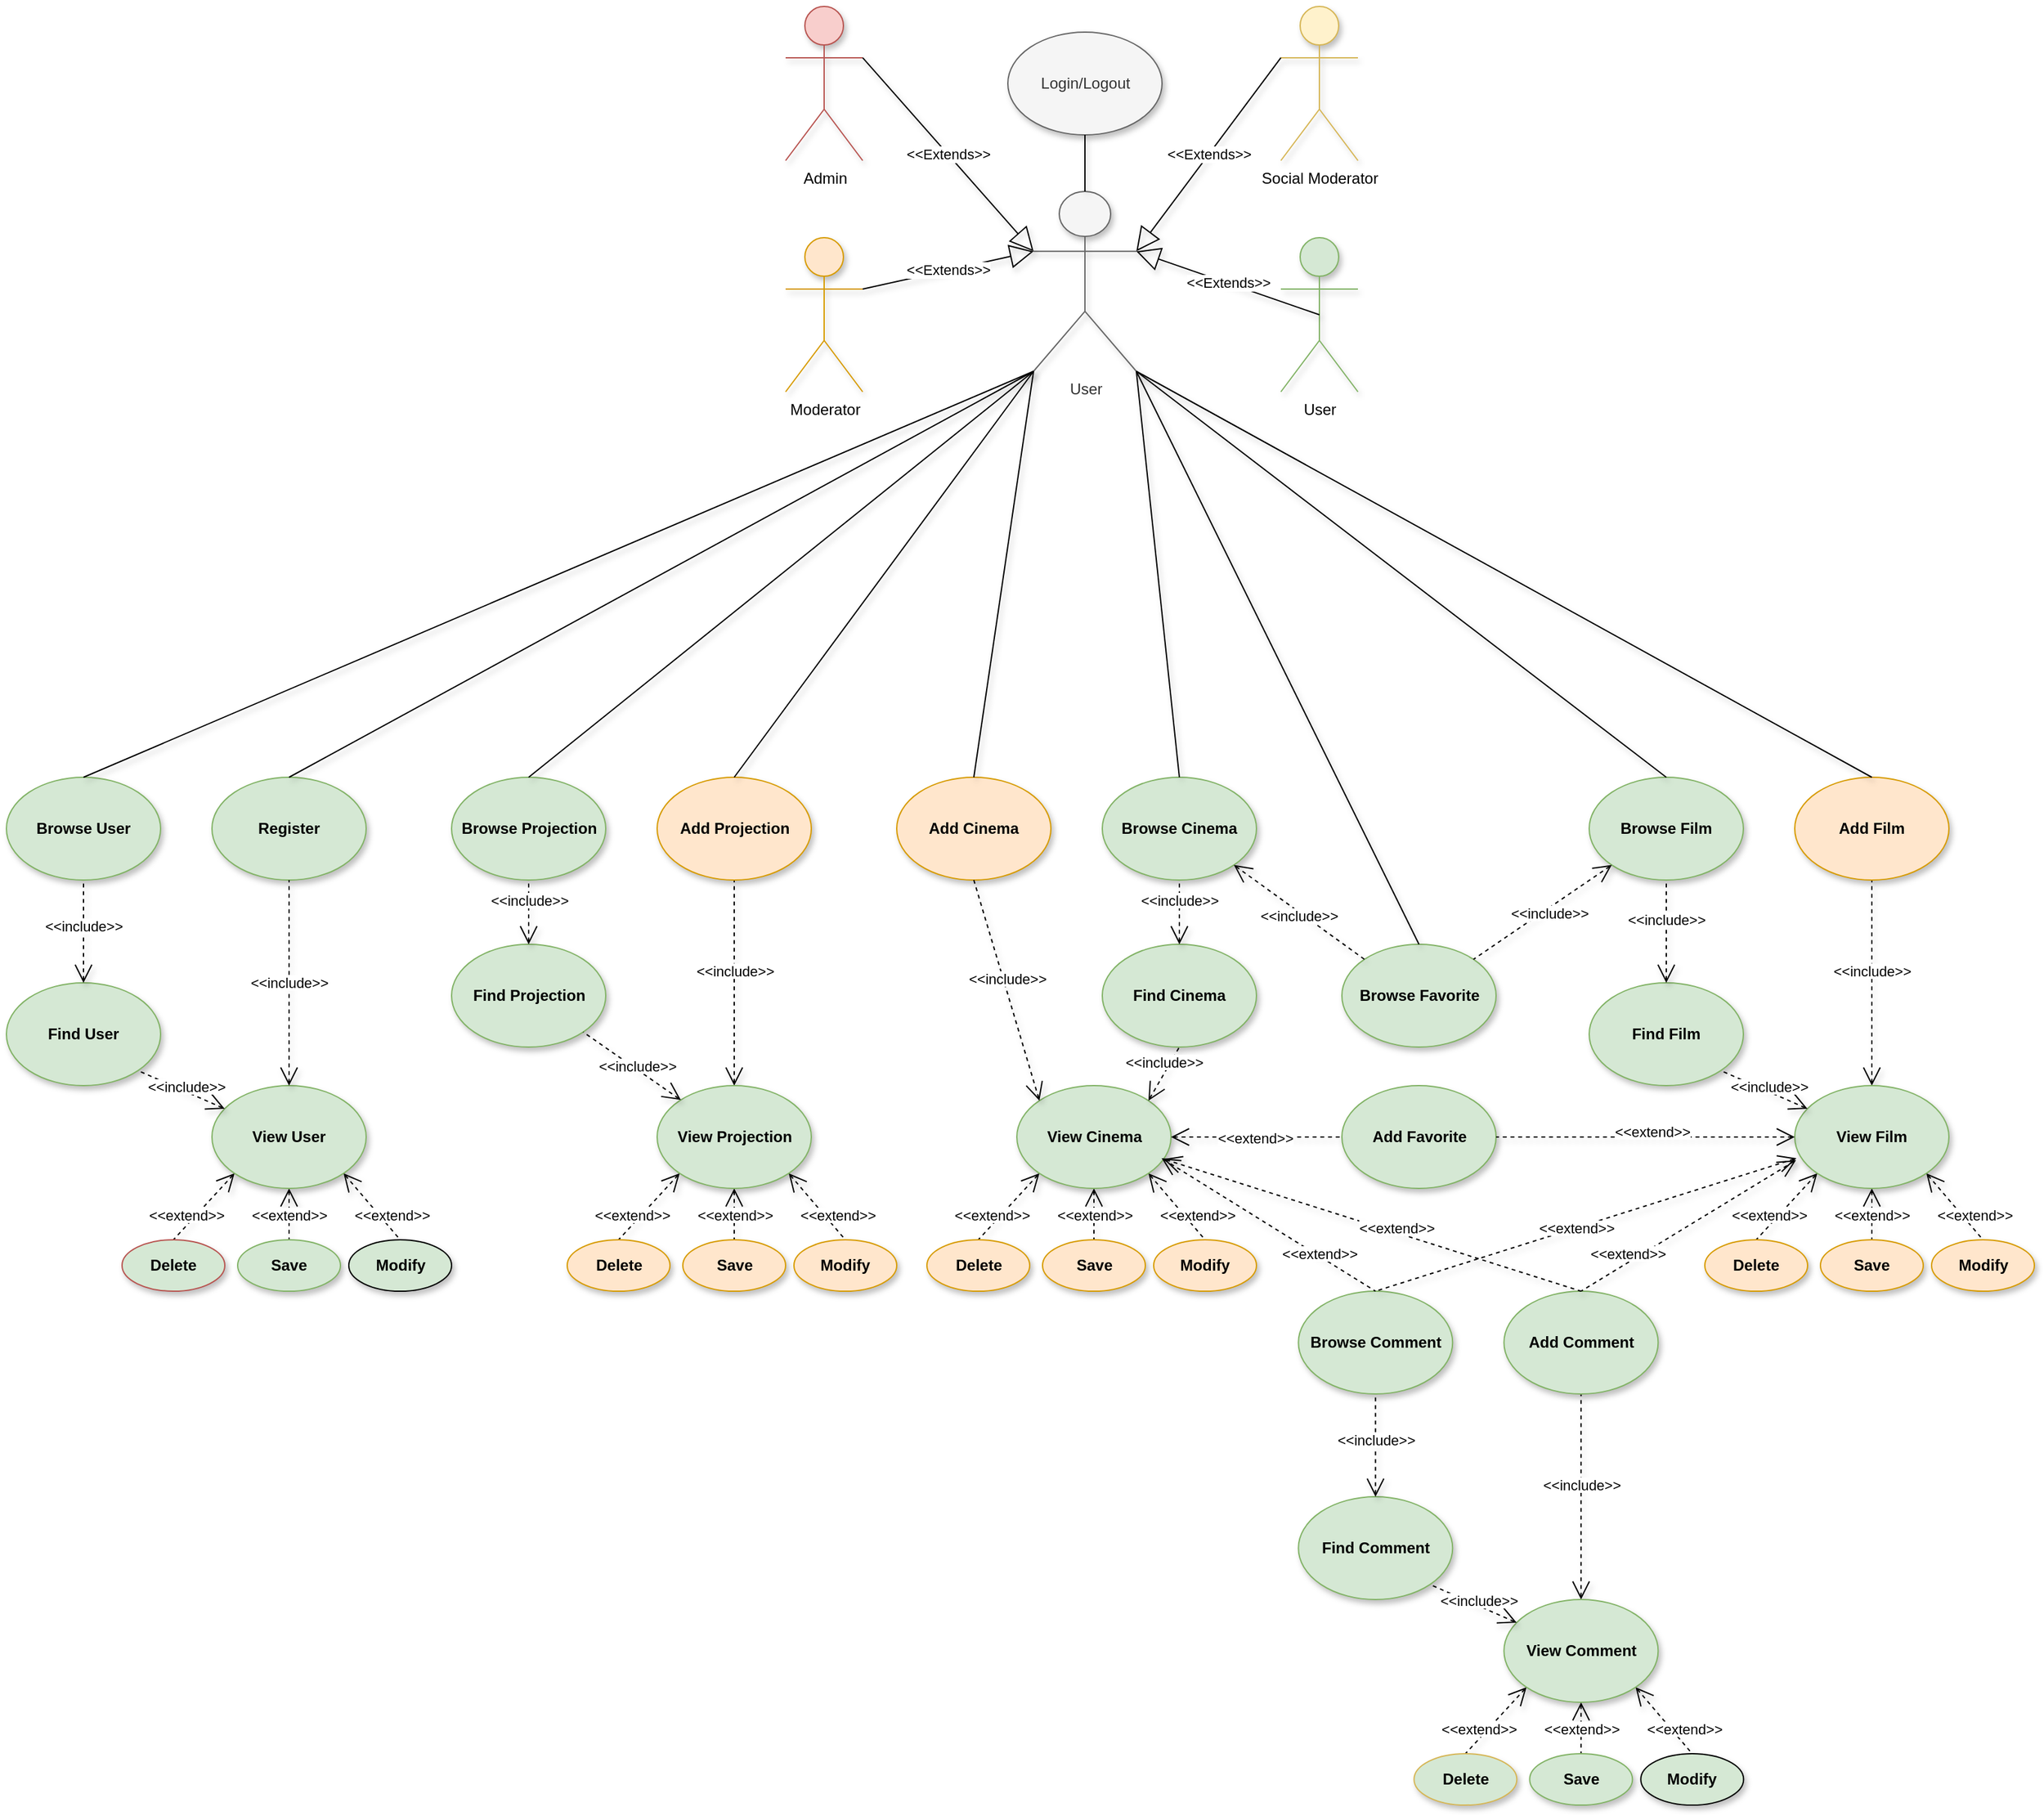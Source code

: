 <mxfile version="12.1.0" type="device" pages="1"><diagram id="BbvuW23b8s510joW4BoM" name="Pagina-1"><mxGraphModel dx="3236" dy="1794" grid="1" gridSize="10" guides="1" tooltips="1" connect="1" arrows="1" fold="1" page="1" pageScale="1" pageWidth="827" pageHeight="1169" math="0" shadow="0"><root><mxCell id="0"/><mxCell id="1" parent="0"/><mxCell id="h_1b7yaZ3pGZxx54D0NZ-1" value="User" style="shape=umlActor;verticalLabelPosition=bottom;labelBackgroundColor=#ffffff;verticalAlign=top;html=1;outlineConnect=0;fillColor=#f5f5f5;strokeColor=#666666;shadow=1;fontColor=#333333;" parent="1" vertex="1"><mxGeometry x="597.5" y="244" width="80" height="140" as="geometry"/></mxCell><mxCell id="h_1b7yaZ3pGZxx54D0NZ-2" value="User" style="shape=umlActor;verticalLabelPosition=bottom;labelBackgroundColor=#ffffff;verticalAlign=top;html=1;outlineConnect=0;fillColor=#d5e8d4;strokeColor=#82b366;shadow=1;" parent="1" vertex="1"><mxGeometry x="790" y="280" width="60" height="120" as="geometry"/></mxCell><mxCell id="h_1b7yaZ3pGZxx54D0NZ-3" value="Admin" style="shape=umlActor;verticalLabelPosition=bottom;labelBackgroundColor=#ffffff;verticalAlign=top;html=1;outlineConnect=0;fillColor=#f8cecc;strokeColor=#b85450;shadow=1;" parent="1" vertex="1"><mxGeometry x="404.5" y="100" width="60" height="120" as="geometry"/></mxCell><mxCell id="h_1b7yaZ3pGZxx54D0NZ-4" value="&amp;lt;&amp;lt;Extends&amp;gt;&amp;gt;" style="endArrow=block;endSize=16;endFill=0;html=1;exitX=0.5;exitY=0.5;exitDx=0;exitDy=0;exitPerimeter=0;shadow=1;entryX=1;entryY=0.333;entryDx=0;entryDy=0;entryPerimeter=0;" parent="1" source="h_1b7yaZ3pGZxx54D0NZ-2" target="h_1b7yaZ3pGZxx54D0NZ-1" edge="1"><mxGeometry width="160" relative="1" as="geometry"><mxPoint x="775.5" y="300" as="sourcePoint"/><mxPoint x="431" y="445" as="targetPoint"/></mxGeometry></mxCell><mxCell id="h_1b7yaZ3pGZxx54D0NZ-5" value="&amp;lt;&amp;lt;Extends&amp;gt;&amp;gt;" style="endArrow=block;endSize=16;endFill=0;html=1;exitX=1;exitY=0.333;exitDx=0;exitDy=0;exitPerimeter=0;shadow=1;entryX=0;entryY=0.333;entryDx=0;entryDy=0;entryPerimeter=0;" parent="1" source="h_1b7yaZ3pGZxx54D0NZ-3" target="h_1b7yaZ3pGZxx54D0NZ-1" edge="1"><mxGeometry width="160" relative="1" as="geometry"><mxPoint x="624.5" y="210" as="sourcePoint"/><mxPoint x="391" y="165" as="targetPoint"/></mxGeometry></mxCell><mxCell id="h_1b7yaZ3pGZxx54D0NZ-18" value="Login/Logout" style="ellipse;whiteSpace=wrap;html=1;fillColor=#f5f5f5;strokeColor=#666666;fontColor=#333333;shadow=1;" parent="1" vertex="1"><mxGeometry x="577.5" y="120" width="120" height="80" as="geometry"/></mxCell><mxCell id="dZQkGDDGXkw_C-ajxU4u-2" value="Browse Favorite" style="ellipse;whiteSpace=wrap;html=1;fontStyle=1;fillColor=#d5e8d4;strokeColor=#82b366;shadow=1;" parent="1" vertex="1"><mxGeometry x="837.5" y="830" width="120" height="80" as="geometry"/></mxCell><mxCell id="h_1b7yaZ3pGZxx54D0NZ-110" value="Add Favorite" style="ellipse;whiteSpace=wrap;html=1;fontStyle=1;fillColor=#d5e8d4;strokeColor=#82b366;shadow=1;" parent="1" vertex="1"><mxGeometry x="837.5" y="940" width="120" height="80" as="geometry"/></mxCell><mxCell id="a5YpvVyCK3dBmjp6k323-4" value="&lt;span style=&quot;background-color: rgb(255 , 255 , 255)&quot;&gt;&amp;lt;&amp;lt;include&amp;gt;&amp;gt;&lt;/span&gt;" style="edgeStyle=none;html=1;startArrow=open;endArrow=none;startSize=12;verticalAlign=bottom;dashed=1;labelBackgroundColor=none;entryX=0.5;entryY=1;entryDx=0;entryDy=0;exitX=0.5;exitY=0;exitDx=0;exitDy=0;shadow=1;" parent="1" source="a5YpvVyCK3dBmjp6k323-8" target="a5YpvVyCK3dBmjp6k323-15" edge="1"><mxGeometry width="160" relative="1" as="geometry"><mxPoint x="1859.167" y="1116" as="sourcePoint"/><mxPoint x="2180.027" y="1353.64" as="targetPoint"/><mxPoint as="offset"/></mxGeometry></mxCell><mxCell id="a5YpvVyCK3dBmjp6k323-5" value="&lt;span style=&quot;background-color: rgb(255 , 255 , 255)&quot;&gt;&amp;lt;&amp;lt;extend&amp;gt;&amp;gt;&lt;/span&gt;" style="edgeStyle=none;html=1;startArrow=open;endArrow=none;startSize=12;verticalAlign=bottom;dashed=1;labelBackgroundColor=none;exitX=0;exitY=1;exitDx=0;exitDy=0;entryX=0.5;entryY=0;entryDx=0;entryDy=0;shadow=1;" parent="1" source="a5YpvVyCK3dBmjp6k323-8" target="a5YpvVyCK3dBmjp6k323-9" edge="1"><mxGeometry x="0.598" y="1" width="160" relative="1" as="geometry"><mxPoint x="1417.887" y="1396.9" as="sourcePoint"/><mxPoint x="1033.667" y="1239" as="targetPoint"/><mxPoint as="offset"/></mxGeometry></mxCell><mxCell id="a5YpvVyCK3dBmjp6k323-6" value="&lt;span style=&quot;background-color: rgb(255 , 255 , 255)&quot;&gt;&amp;lt;&amp;lt;extend&amp;gt;&amp;gt;&lt;/span&gt;" style="edgeStyle=none;html=1;startArrow=open;endArrow=none;startSize=12;verticalAlign=bottom;dashed=1;labelBackgroundColor=none;entryX=0.5;entryY=0;entryDx=0;entryDy=0;exitX=0.5;exitY=1;exitDx=0;exitDy=0;shadow=1;" parent="1" source="a5YpvVyCK3dBmjp6k323-8" target="a5YpvVyCK3dBmjp6k323-10" edge="1"><mxGeometry x="0.5" width="160" relative="1" as="geometry"><mxPoint x="1417.887" y="1381.9" as="sourcePoint"/><mxPoint x="1303.607" y="1384.22" as="targetPoint"/><mxPoint as="offset"/></mxGeometry></mxCell><mxCell id="a5YpvVyCK3dBmjp6k323-7" value="&lt;span style=&quot;background-color: rgb(255 , 255 , 255)&quot;&gt;&amp;lt;&amp;lt;extend&amp;gt;&amp;gt;&lt;/span&gt;" style="edgeStyle=none;html=1;startArrow=open;endArrow=none;startSize=12;verticalAlign=bottom;dashed=1;labelBackgroundColor=none;entryX=0.5;entryY=0;entryDx=0;entryDy=0;exitX=1;exitY=1;exitDx=0;exitDy=0;shadow=1;" parent="1" source="a5YpvVyCK3dBmjp6k323-8" target="a5YpvVyCK3dBmjp6k323-11" edge="1"><mxGeometry x="0.652" y="2" width="160" relative="1" as="geometry"><mxPoint x="1417.887" y="1357.9" as="sourcePoint"/><mxPoint x="1303.607" y="1360.22" as="targetPoint"/><mxPoint as="offset"/></mxGeometry></mxCell><mxCell id="a5YpvVyCK3dBmjp6k323-8" value="View Comment" style="ellipse;whiteSpace=wrap;html=1;fontStyle=1;fillColor=#d5e8d4;strokeColor=#82b366;shadow=1;" parent="1" vertex="1"><mxGeometry x="963.667" y="1340" width="120" height="80" as="geometry"/></mxCell><mxCell id="a5YpvVyCK3dBmjp6k323-9" value="Delete" style="ellipse;whiteSpace=wrap;html=1;fontStyle=1;fillColor=#d5e8d4;strokeColor=#D6B656;shadow=1;" parent="1" vertex="1"><mxGeometry x="893.667" y="1460" width="80" height="40" as="geometry"/></mxCell><mxCell id="a5YpvVyCK3dBmjp6k323-10" value="Save" style="ellipse;whiteSpace=wrap;html=1;fontStyle=1;fillColor=#d5e8d4;strokeColor=#82b366;shadow=1;" parent="1" vertex="1"><mxGeometry x="983.667" y="1460" width="80" height="40" as="geometry"/></mxCell><mxCell id="a5YpvVyCK3dBmjp6k323-11" value="Modify" style="ellipse;whiteSpace=wrap;html=1;fontStyle=1;fillColor=#d5e8d4;strokeColor=#000000;shadow=1;" parent="1" vertex="1"><mxGeometry x="1070.167" y="1460" width="80" height="40" as="geometry"/></mxCell><mxCell id="a5YpvVyCK3dBmjp6k323-12" value="Find Comment" style="ellipse;whiteSpace=wrap;html=1;fontStyle=1;fillColor=#d5e8d4;strokeColor=#82b366;shadow=1;" parent="1" vertex="1"><mxGeometry x="803.667" y="1260" width="120" height="80" as="geometry"/></mxCell><mxCell id="a5YpvVyCK3dBmjp6k323-13" value="Browse Comment" style="ellipse;whiteSpace=wrap;html=1;fontStyle=1;fillColor=#d5e8d4;strokeColor=#82b366;shadow=1;" parent="1" vertex="1"><mxGeometry x="803.667" y="1100" width="120" height="80" as="geometry"/></mxCell><mxCell id="a5YpvVyCK3dBmjp6k323-14" value="&lt;span style=&quot;background-color: rgb(255 , 255 , 255)&quot;&gt;&amp;lt;&amp;lt;include&amp;gt;&amp;gt;&lt;/span&gt;" style="edgeStyle=none;html=1;startArrow=open;endArrow=none;startSize=12;verticalAlign=bottom;dashed=1;labelBackgroundColor=none;entryX=0.5;entryY=1;entryDx=0;entryDy=0;shadow=1;" parent="1" source="a5YpvVyCK3dBmjp6k323-12" target="a5YpvVyCK3dBmjp6k323-13" edge="1"><mxGeometry x="-0.111" width="160" relative="1" as="geometry"><mxPoint x="1540.167" y="1166" as="sourcePoint"/><mxPoint x="1539.207" y="1124.88" as="targetPoint"/><mxPoint as="offset"/></mxGeometry></mxCell><mxCell id="a5YpvVyCK3dBmjp6k323-15" value="Add Comment" style="ellipse;whiteSpace=wrap;html=1;fontStyle=1;fillColor=#d5e8d4;strokeColor=#82b366;shadow=1;" parent="1" vertex="1"><mxGeometry x="963.667" y="1100" width="120" height="80" as="geometry"/></mxCell><mxCell id="a5YpvVyCK3dBmjp6k323-16" value="&lt;span style=&quot;background-color: rgb(255 , 255 , 255)&quot;&gt;&amp;lt;&amp;lt;include&amp;gt;&amp;gt;&lt;/span&gt;" style="edgeStyle=none;html=1;startArrow=open;endArrow=none;startSize=12;verticalAlign=bottom;dashed=1;labelBackgroundColor=none;entryX=1;entryY=1;entryDx=0;entryDy=0;shadow=1;" parent="1" source="a5YpvVyCK3dBmjp6k323-8" target="a5YpvVyCK3dBmjp6k323-12" edge="1"><mxGeometry x="-0.178" y="5" width="160" relative="1" as="geometry"><mxPoint x="993.667" y="1340" as="sourcePoint"/><mxPoint x="987.267" y="1175.76" as="targetPoint"/><mxPoint as="offset"/></mxGeometry></mxCell><mxCell id="a5YpvVyCK3dBmjp6k323-31" value="&lt;span style=&quot;background-color: rgb(255 , 255 , 255)&quot;&gt;&amp;lt;&amp;lt;extend&amp;gt;&amp;gt;&lt;/span&gt;" style="edgeStyle=none;html=1;startArrow=open;endArrow=none;startSize=12;verticalAlign=bottom;dashed=1;labelBackgroundColor=none;exitX=0;exitY=1;exitDx=0;exitDy=0;entryX=0.5;entryY=0;entryDx=0;entryDy=0;shadow=1;" parent="1" source="a5YpvVyCK3dBmjp6k323-34" target="a5YpvVyCK3dBmjp6k323-35" edge="1"><mxGeometry x="0.598" y="1" width="160" relative="1" as="geometry"><mxPoint x="412.22" y="996.9" as="sourcePoint"/><mxPoint x="28" y="839" as="targetPoint"/><mxPoint as="offset"/></mxGeometry></mxCell><mxCell id="a5YpvVyCK3dBmjp6k323-32" value="&lt;span style=&quot;background-color: rgb(255 , 255 , 255)&quot;&gt;&amp;lt;&amp;lt;extend&amp;gt;&amp;gt;&lt;/span&gt;" style="edgeStyle=none;html=1;startArrow=open;endArrow=none;startSize=12;verticalAlign=bottom;dashed=1;labelBackgroundColor=none;entryX=0.5;entryY=0;entryDx=0;entryDy=0;exitX=0.5;exitY=1;exitDx=0;exitDy=0;shadow=1;" parent="1" source="a5YpvVyCK3dBmjp6k323-34" target="a5YpvVyCK3dBmjp6k323-36" edge="1"><mxGeometry x="0.5" width="160" relative="1" as="geometry"><mxPoint x="412.22" y="981.9" as="sourcePoint"/><mxPoint x="297.94" y="984.22" as="targetPoint"/><mxPoint as="offset"/></mxGeometry></mxCell><mxCell id="a5YpvVyCK3dBmjp6k323-33" value="&lt;span style=&quot;background-color: rgb(255 , 255 , 255)&quot;&gt;&amp;lt;&amp;lt;extend&amp;gt;&amp;gt;&lt;/span&gt;" style="edgeStyle=none;html=1;startArrow=open;endArrow=none;startSize=12;verticalAlign=bottom;dashed=1;labelBackgroundColor=none;entryX=0.5;entryY=0;entryDx=0;entryDy=0;exitX=1;exitY=1;exitDx=0;exitDy=0;shadow=1;" parent="1" source="a5YpvVyCK3dBmjp6k323-34" target="a5YpvVyCK3dBmjp6k323-37" edge="1"><mxGeometry x="0.652" y="2" width="160" relative="1" as="geometry"><mxPoint x="412.22" y="957.9" as="sourcePoint"/><mxPoint x="297.94" y="960.22" as="targetPoint"/><mxPoint as="offset"/></mxGeometry></mxCell><mxCell id="a5YpvVyCK3dBmjp6k323-34" value="View User" style="ellipse;whiteSpace=wrap;html=1;fontStyle=1;fillColor=#d5e8d4;strokeColor=#82b366;shadow=1;" parent="1" vertex="1"><mxGeometry x="-42" y="940" width="120" height="80" as="geometry"/></mxCell><mxCell id="a5YpvVyCK3dBmjp6k323-35" value="Delete" style="ellipse;whiteSpace=wrap;html=1;fontStyle=1;fillColor=#d5e8d4;strokeColor=#B85450;shadow=1;" parent="1" vertex="1"><mxGeometry x="-112" y="1060" width="80" height="40" as="geometry"/></mxCell><mxCell id="a5YpvVyCK3dBmjp6k323-36" value="Save" style="ellipse;whiteSpace=wrap;html=1;fontStyle=1;fillColor=#d5e8d4;strokeColor=#82b366;shadow=1;" parent="1" vertex="1"><mxGeometry x="-22" y="1060" width="80" height="40" as="geometry"/></mxCell><mxCell id="a5YpvVyCK3dBmjp6k323-37" value="Modify" style="ellipse;whiteSpace=wrap;html=1;fontStyle=1;fillColor=#d5e8d4;strokeColor=#000000;shadow=1;" parent="1" vertex="1"><mxGeometry x="64.5" y="1060" width="80" height="40" as="geometry"/></mxCell><mxCell id="a5YpvVyCK3dBmjp6k323-38" value="Find User" style="ellipse;whiteSpace=wrap;html=1;fontStyle=1;fillColor=#d5e8d4;strokeColor=#82b366;shadow=1;" parent="1" vertex="1"><mxGeometry x="-202" y="860" width="120" height="80" as="geometry"/></mxCell><mxCell id="a5YpvVyCK3dBmjp6k323-39" value="Browse User" style="ellipse;whiteSpace=wrap;html=1;fontStyle=1;fillColor=#d5e8d4;strokeColor=#82b366;shadow=1;" parent="1" vertex="1"><mxGeometry x="-202" y="700" width="120" height="80" as="geometry"/></mxCell><mxCell id="a5YpvVyCK3dBmjp6k323-40" value="&lt;span style=&quot;background-color: rgb(255 , 255 , 255)&quot;&gt;&amp;lt;&amp;lt;include&amp;gt;&amp;gt;&lt;/span&gt;" style="edgeStyle=none;html=1;startArrow=open;endArrow=none;startSize=12;verticalAlign=bottom;dashed=1;labelBackgroundColor=none;entryX=0.5;entryY=1;entryDx=0;entryDy=0;shadow=1;" parent="1" source="a5YpvVyCK3dBmjp6k323-38" target="a5YpvVyCK3dBmjp6k323-39" edge="1"><mxGeometry x="-0.111" width="160" relative="1" as="geometry"><mxPoint x="534.5" y="766" as="sourcePoint"/><mxPoint x="533.54" y="724.88" as="targetPoint"/><mxPoint as="offset"/></mxGeometry></mxCell><mxCell id="a5YpvVyCK3dBmjp6k323-42" value="&lt;span style=&quot;background-color: rgb(255 , 255 , 255)&quot;&gt;&amp;lt;&amp;lt;include&amp;gt;&amp;gt;&lt;/span&gt;" style="edgeStyle=none;html=1;startArrow=open;endArrow=none;startSize=12;verticalAlign=bottom;dashed=1;labelBackgroundColor=none;entryX=1;entryY=1;entryDx=0;entryDy=0;shadow=1;" parent="1" source="a5YpvVyCK3dBmjp6k323-34" target="a5YpvVyCK3dBmjp6k323-38" edge="1"><mxGeometry x="-0.178" y="5" width="160" relative="1" as="geometry"><mxPoint x="-12" y="940" as="sourcePoint"/><mxPoint x="-18.4" y="775.76" as="targetPoint"/><mxPoint as="offset"/></mxGeometry></mxCell><mxCell id="a5YpvVyCK3dBmjp6k323-82" value="&lt;span style=&quot;background-color: rgb(255 , 255 , 255)&quot;&gt;&amp;lt;&amp;lt;include&amp;gt;&amp;gt;&lt;/span&gt;" style="edgeStyle=none;html=1;startArrow=open;endArrow=none;startSize=12;verticalAlign=bottom;dashed=1;labelBackgroundColor=none;entryX=0.5;entryY=1;entryDx=0;entryDy=0;exitX=0.5;exitY=0;exitDx=0;exitDy=0;shadow=1;" parent="1" source="a5YpvVyCK3dBmjp6k323-86" target="a5YpvVyCK3dBmjp6k323-93" edge="1"><mxGeometry width="160" relative="1" as="geometry"><mxPoint x="1200" y="716" as="sourcePoint"/><mxPoint x="1520.86" y="953.64" as="targetPoint"/><mxPoint as="offset"/></mxGeometry></mxCell><mxCell id="a5YpvVyCK3dBmjp6k323-83" value="&lt;span style=&quot;background-color: rgb(255 , 255 , 255)&quot;&gt;&amp;lt;&amp;lt;extend&amp;gt;&amp;gt;&lt;/span&gt;" style="edgeStyle=none;html=1;startArrow=open;endArrow=none;startSize=12;verticalAlign=bottom;dashed=1;labelBackgroundColor=none;exitX=0;exitY=1;exitDx=0;exitDy=0;entryX=0.5;entryY=0;entryDx=0;entryDy=0;shadow=1;" parent="1" source="a5YpvVyCK3dBmjp6k323-86" target="a5YpvVyCK3dBmjp6k323-87" edge="1"><mxGeometry x="0.598" y="1" width="160" relative="1" as="geometry"><mxPoint x="637.72" y="996.9" as="sourcePoint"/><mxPoint x="253.5" y="839" as="targetPoint"/><mxPoint as="offset"/></mxGeometry></mxCell><mxCell id="a5YpvVyCK3dBmjp6k323-84" value="&lt;span style=&quot;background-color: rgb(255 , 255 , 255)&quot;&gt;&amp;lt;&amp;lt;extend&amp;gt;&amp;gt;&lt;/span&gt;" style="edgeStyle=none;html=1;startArrow=open;endArrow=none;startSize=12;verticalAlign=bottom;dashed=1;labelBackgroundColor=none;entryX=0.5;entryY=0;entryDx=0;entryDy=0;exitX=0.5;exitY=1;exitDx=0;exitDy=0;shadow=1;" parent="1" source="a5YpvVyCK3dBmjp6k323-86" target="a5YpvVyCK3dBmjp6k323-88" edge="1"><mxGeometry x="0.5" width="160" relative="1" as="geometry"><mxPoint x="637.72" y="981.9" as="sourcePoint"/><mxPoint x="523.44" y="984.22" as="targetPoint"/><mxPoint as="offset"/></mxGeometry></mxCell><mxCell id="a5YpvVyCK3dBmjp6k323-85" value="&lt;span style=&quot;background-color: rgb(255 , 255 , 255)&quot;&gt;&amp;lt;&amp;lt;extend&amp;gt;&amp;gt;&lt;/span&gt;" style="edgeStyle=none;html=1;startArrow=open;endArrow=none;startSize=12;verticalAlign=bottom;dashed=1;labelBackgroundColor=none;entryX=0.5;entryY=0;entryDx=0;entryDy=0;exitX=1;exitY=1;exitDx=0;exitDy=0;shadow=1;" parent="1" source="a5YpvVyCK3dBmjp6k323-86" target="a5YpvVyCK3dBmjp6k323-89" edge="1"><mxGeometry x="0.652" y="2" width="160" relative="1" as="geometry"><mxPoint x="637.72" y="957.9" as="sourcePoint"/><mxPoint x="523.44" y="960.22" as="targetPoint"/><mxPoint as="offset"/></mxGeometry></mxCell><mxCell id="a5YpvVyCK3dBmjp6k323-86" value="View Projection" style="ellipse;whiteSpace=wrap;html=1;fontStyle=1;fillColor=#d5e8d4;strokeColor=#82b366;shadow=1;" parent="1" vertex="1"><mxGeometry x="304.5" y="940" width="120" height="80" as="geometry"/></mxCell><mxCell id="a5YpvVyCK3dBmjp6k323-87" value="Delete" style="ellipse;whiteSpace=wrap;html=1;fontStyle=1;fillColor=#ffe6cc;strokeColor=#d79b00;shadow=1;" parent="1" vertex="1"><mxGeometry x="234.5" y="1060" width="80" height="40" as="geometry"/></mxCell><mxCell id="a5YpvVyCK3dBmjp6k323-88" value="Save" style="ellipse;whiteSpace=wrap;html=1;fontStyle=1;fillColor=#ffe6cc;strokeColor=#d79b00;shadow=1;" parent="1" vertex="1"><mxGeometry x="324.5" y="1060" width="80" height="40" as="geometry"/></mxCell><mxCell id="a5YpvVyCK3dBmjp6k323-89" value="Modify" style="ellipse;whiteSpace=wrap;html=1;fontStyle=1;fillColor=#ffe6cc;strokeColor=#d79b00;shadow=1;" parent="1" vertex="1"><mxGeometry x="411" y="1060" width="80" height="40" as="geometry"/></mxCell><mxCell id="a5YpvVyCK3dBmjp6k323-90" value="Find Projection" style="ellipse;whiteSpace=wrap;html=1;fontStyle=1;fillColor=#d5e8d4;strokeColor=#82b366;shadow=1;" parent="1" vertex="1"><mxGeometry x="144.5" y="830" width="120" height="80" as="geometry"/></mxCell><mxCell id="a5YpvVyCK3dBmjp6k323-93" value="Add Projection" style="ellipse;whiteSpace=wrap;html=1;fontStyle=1;fillColor=#ffe6cc;strokeColor=#d79b00;shadow=1;" parent="1" vertex="1"><mxGeometry x="304.5" y="700" width="120" height="80" as="geometry"/></mxCell><mxCell id="a5YpvVyCK3dBmjp6k323-94" value="&lt;span style=&quot;background-color: rgb(255 , 255 , 255)&quot;&gt;&amp;lt;&amp;lt;include&amp;gt;&amp;gt;&lt;/span&gt;" style="edgeStyle=none;html=1;startArrow=open;endArrow=none;startSize=12;verticalAlign=bottom;dashed=1;labelBackgroundColor=none;entryX=1;entryY=1;entryDx=0;entryDy=0;shadow=1;" parent="1" source="a5YpvVyCK3dBmjp6k323-86" target="a5YpvVyCK3dBmjp6k323-90" edge="1"><mxGeometry x="-0.178" y="5" width="160" relative="1" as="geometry"><mxPoint x="334.5" y="940" as="sourcePoint"/><mxPoint x="328.1" y="775.76" as="targetPoint"/><mxPoint as="offset"/></mxGeometry></mxCell><mxCell id="a5YpvVyCK3dBmjp6k323-96" value="&lt;b&gt;Browse&amp;nbsp;&lt;/b&gt;Projection" style="ellipse;whiteSpace=wrap;html=1;fontStyle=1;fillColor=#d5e8d4;strokeColor=#82b366;shadow=1;" parent="1" vertex="1"><mxGeometry x="144.5" y="700" width="120" height="80" as="geometry"/></mxCell><mxCell id="a5YpvVyCK3dBmjp6k323-98" value="&lt;span style=&quot;background-color: rgb(255 , 255 , 255)&quot;&gt;&amp;lt;&amp;lt;include&amp;gt;&amp;gt;&lt;/span&gt;" style="edgeStyle=none;html=1;startArrow=open;endArrow=none;startSize=12;verticalAlign=bottom;dashed=1;labelBackgroundColor=none;entryX=0.5;entryY=1;entryDx=0;entryDy=0;exitX=0.5;exitY=0;exitDx=0;exitDy=0;shadow=1;" parent="1" source="a5YpvVyCK3dBmjp6k323-90" target="a5YpvVyCK3dBmjp6k323-96" edge="1"><mxGeometry width="160" relative="1" as="geometry"><mxPoint x="-102" y="950" as="sourcePoint"/><mxPoint x="-102" y="790" as="targetPoint"/><mxPoint as="offset"/></mxGeometry></mxCell><mxCell id="a5YpvVyCK3dBmjp6k323-100" value="&lt;span style=&quot;background-color: rgb(255 , 255 , 255)&quot;&gt;&amp;lt;&amp;lt;extend&amp;gt;&amp;gt;&lt;/span&gt;" style="edgeStyle=none;html=1;startArrow=open;endArrow=none;startSize=12;verticalAlign=bottom;dashed=1;labelBackgroundColor=none;exitX=0;exitY=1;exitDx=0;exitDy=0;entryX=0.5;entryY=0;entryDx=0;entryDy=0;shadow=1;" parent="1" source="a5YpvVyCK3dBmjp6k323-103" target="a5YpvVyCK3dBmjp6k323-104" edge="1"><mxGeometry x="0.598" y="1" width="160" relative="1" as="geometry"><mxPoint x="917.72" y="996.9" as="sourcePoint"/><mxPoint x="533.5" y="839" as="targetPoint"/><mxPoint as="offset"/></mxGeometry></mxCell><mxCell id="a5YpvVyCK3dBmjp6k323-101" value="&lt;span style=&quot;background-color: rgb(255 , 255 , 255)&quot;&gt;&amp;lt;&amp;lt;extend&amp;gt;&amp;gt;&lt;/span&gt;" style="edgeStyle=none;html=1;startArrow=open;endArrow=none;startSize=12;verticalAlign=bottom;dashed=1;labelBackgroundColor=none;entryX=0.5;entryY=0;entryDx=0;entryDy=0;exitX=0.5;exitY=1;exitDx=0;exitDy=0;shadow=1;" parent="1" source="a5YpvVyCK3dBmjp6k323-103" target="a5YpvVyCK3dBmjp6k323-105" edge="1"><mxGeometry x="0.5" width="160" relative="1" as="geometry"><mxPoint x="917.72" y="981.9" as="sourcePoint"/><mxPoint x="803.44" y="984.22" as="targetPoint"/><mxPoint as="offset"/></mxGeometry></mxCell><mxCell id="a5YpvVyCK3dBmjp6k323-102" value="&lt;span style=&quot;background-color: rgb(255 , 255 , 255)&quot;&gt;&amp;lt;&amp;lt;extend&amp;gt;&amp;gt;&lt;/span&gt;" style="edgeStyle=none;html=1;startArrow=open;endArrow=none;startSize=12;verticalAlign=bottom;dashed=1;labelBackgroundColor=none;entryX=0.5;entryY=0;entryDx=0;entryDy=0;exitX=1;exitY=1;exitDx=0;exitDy=0;shadow=1;" parent="1" source="a5YpvVyCK3dBmjp6k323-103" target="a5YpvVyCK3dBmjp6k323-106" edge="1"><mxGeometry x="0.652" y="2" width="160" relative="1" as="geometry"><mxPoint x="917.72" y="957.9" as="sourcePoint"/><mxPoint x="803.44" y="960.22" as="targetPoint"/><mxPoint as="offset"/></mxGeometry></mxCell><mxCell id="a5YpvVyCK3dBmjp6k323-103" value="View Cinema" style="ellipse;whiteSpace=wrap;html=1;fontStyle=1;fillColor=#d5e8d4;strokeColor=#82b366;shadow=1;direction=east;" parent="1" vertex="1"><mxGeometry x="584.5" y="940" width="120" height="80" as="geometry"/></mxCell><mxCell id="a5YpvVyCK3dBmjp6k323-104" value="Delete" style="ellipse;whiteSpace=wrap;html=1;fontStyle=1;fillColor=#ffe6cc;strokeColor=#d79b00;shadow=1;direction=east;" parent="1" vertex="1"><mxGeometry x="514.5" y="1060" width="80" height="40" as="geometry"/></mxCell><mxCell id="a5YpvVyCK3dBmjp6k323-105" value="Save" style="ellipse;whiteSpace=wrap;html=1;fontStyle=1;fillColor=#ffe6cc;strokeColor=#d79b00;shadow=1;direction=east;" parent="1" vertex="1"><mxGeometry x="604.5" y="1060" width="80" height="40" as="geometry"/></mxCell><mxCell id="a5YpvVyCK3dBmjp6k323-106" value="Modify" style="ellipse;whiteSpace=wrap;html=1;fontStyle=1;fillColor=#ffe6cc;strokeColor=#d79b00;shadow=1;direction=east;" parent="1" vertex="1"><mxGeometry x="691" y="1060" width="80" height="40" as="geometry"/></mxCell><mxCell id="a5YpvVyCK3dBmjp6k323-107" value="Find Cinema" style="ellipse;whiteSpace=wrap;html=1;fontStyle=1;fillColor=#d5e8d4;strokeColor=#82b366;shadow=1;direction=east;" parent="1" vertex="1"><mxGeometry x="651" y="830" width="120" height="80" as="geometry"/></mxCell><mxCell id="a5YpvVyCK3dBmjp6k323-110" value="Browse Cinema" style="ellipse;whiteSpace=wrap;html=1;fontStyle=1;fillColor=#d5e8d4;strokeColor=#82b366;shadow=1;direction=east;" parent="1" vertex="1"><mxGeometry x="651" y="700" width="120" height="80" as="geometry"/></mxCell><mxCell id="a5YpvVyCK3dBmjp6k323-112" value="&lt;b&gt;Add Cinema&lt;/b&gt;" style="ellipse;whiteSpace=wrap;html=1;fontStyle=1;fillColor=#ffe6cc;strokeColor=#d79b00;shadow=1;direction=east;" parent="1" vertex="1"><mxGeometry x="491" y="700" width="120" height="80" as="geometry"/></mxCell><mxCell id="a5YpvVyCK3dBmjp6k323-165" value="&lt;span style=&quot;background-color: rgb(255 , 255 , 255)&quot;&gt;&amp;lt;&amp;lt;include&amp;gt;&amp;gt;&lt;/span&gt;" style="edgeStyle=none;html=1;startArrow=open;endArrow=none;startSize=12;verticalAlign=bottom;dashed=1;labelBackgroundColor=none;entryX=0.5;entryY=1;entryDx=0;entryDy=0;exitX=0.5;exitY=0;exitDx=0;exitDy=0;shadow=1;" parent="1" source="a5YpvVyCK3dBmjp6k323-169" target="a5YpvVyCK3dBmjp6k323-176" edge="1"><mxGeometry width="160" relative="1" as="geometry"><mxPoint x="2085.5" y="716" as="sourcePoint"/><mxPoint x="2406.36" y="953.64" as="targetPoint"/><mxPoint as="offset"/></mxGeometry></mxCell><mxCell id="a5YpvVyCK3dBmjp6k323-166" value="&lt;span style=&quot;background-color: rgb(255 , 255 , 255)&quot;&gt;&amp;lt;&amp;lt;extend&amp;gt;&amp;gt;&lt;/span&gt;" style="edgeStyle=none;html=1;startArrow=open;endArrow=none;startSize=12;verticalAlign=bottom;dashed=1;labelBackgroundColor=none;exitX=0;exitY=1;exitDx=0;exitDy=0;entryX=0.5;entryY=0;entryDx=0;entryDy=0;shadow=1;" parent="1" source="a5YpvVyCK3dBmjp6k323-169" target="a5YpvVyCK3dBmjp6k323-170" edge="1"><mxGeometry x="0.598" y="1" width="160" relative="1" as="geometry"><mxPoint x="1523.22" y="996.9" as="sourcePoint"/><mxPoint x="1139" y="839" as="targetPoint"/><mxPoint as="offset"/></mxGeometry></mxCell><mxCell id="a5YpvVyCK3dBmjp6k323-167" value="&lt;span style=&quot;background-color: rgb(255 , 255 , 255)&quot;&gt;&amp;lt;&amp;lt;extend&amp;gt;&amp;gt;&lt;/span&gt;" style="edgeStyle=none;html=1;startArrow=open;endArrow=none;startSize=12;verticalAlign=bottom;dashed=1;labelBackgroundColor=none;entryX=0.5;entryY=0;entryDx=0;entryDy=0;exitX=0.5;exitY=1;exitDx=0;exitDy=0;shadow=1;" parent="1" source="a5YpvVyCK3dBmjp6k323-169" target="a5YpvVyCK3dBmjp6k323-171" edge="1"><mxGeometry x="0.5" width="160" relative="1" as="geometry"><mxPoint x="1523.22" y="981.9" as="sourcePoint"/><mxPoint x="1408.94" y="984.22" as="targetPoint"/><mxPoint as="offset"/></mxGeometry></mxCell><mxCell id="a5YpvVyCK3dBmjp6k323-168" value="&lt;span style=&quot;background-color: rgb(255 , 255 , 255)&quot;&gt;&amp;lt;&amp;lt;extend&amp;gt;&amp;gt;&lt;/span&gt;" style="edgeStyle=none;html=1;startArrow=open;endArrow=none;startSize=12;verticalAlign=bottom;dashed=1;labelBackgroundColor=none;entryX=0.5;entryY=0;entryDx=0;entryDy=0;exitX=1;exitY=1;exitDx=0;exitDy=0;shadow=1;" parent="1" source="a5YpvVyCK3dBmjp6k323-169" target="a5YpvVyCK3dBmjp6k323-172" edge="1"><mxGeometry x="0.652" y="2" width="160" relative="1" as="geometry"><mxPoint x="1523.22" y="957.9" as="sourcePoint"/><mxPoint x="1408.94" y="960.22" as="targetPoint"/><mxPoint as="offset"/></mxGeometry></mxCell><mxCell id="a5YpvVyCK3dBmjp6k323-169" value="View Film" style="ellipse;whiteSpace=wrap;html=1;fontStyle=1;fillColor=#d5e8d4;strokeColor=#82b366;shadow=1;" parent="1" vertex="1"><mxGeometry x="1190" y="940" width="120" height="80" as="geometry"/></mxCell><mxCell id="a5YpvVyCK3dBmjp6k323-170" value="Delete" style="ellipse;whiteSpace=wrap;html=1;fontStyle=1;fillColor=#ffe6cc;strokeColor=#d79b00;shadow=1;" parent="1" vertex="1"><mxGeometry x="1120" y="1060" width="80" height="40" as="geometry"/></mxCell><mxCell id="a5YpvVyCK3dBmjp6k323-171" value="Save" style="ellipse;whiteSpace=wrap;html=1;fontStyle=1;fillColor=#ffe6cc;strokeColor=#d79b00;shadow=1;" parent="1" vertex="1"><mxGeometry x="1210" y="1060" width="80" height="40" as="geometry"/></mxCell><mxCell id="a5YpvVyCK3dBmjp6k323-172" value="Modify" style="ellipse;whiteSpace=wrap;html=1;fontStyle=1;fillColor=#ffe6cc;strokeColor=#d79b00;shadow=1;" parent="1" vertex="1"><mxGeometry x="1296.5" y="1060" width="80" height="40" as="geometry"/></mxCell><mxCell id="a5YpvVyCK3dBmjp6k323-173" value="Find Film" style="ellipse;whiteSpace=wrap;html=1;fontStyle=1;fillColor=#d5e8d4;strokeColor=#82b366;shadow=1;" parent="1" vertex="1"><mxGeometry x="1030" y="860" width="120" height="80" as="geometry"/></mxCell><mxCell id="a5YpvVyCK3dBmjp6k323-176" value="Add Film" style="ellipse;whiteSpace=wrap;html=1;fontStyle=1;fillColor=#ffe6cc;strokeColor=#d79b00;shadow=1;" parent="1" vertex="1"><mxGeometry x="1190" y="700" width="120" height="80" as="geometry"/></mxCell><mxCell id="a5YpvVyCK3dBmjp6k323-177" value="&lt;span style=&quot;background-color: rgb(255 , 255 , 255)&quot;&gt;&amp;lt;&amp;lt;include&amp;gt;&amp;gt;&lt;/span&gt;" style="edgeStyle=none;html=1;startArrow=open;endArrow=none;startSize=12;verticalAlign=bottom;dashed=1;labelBackgroundColor=none;entryX=1;entryY=1;entryDx=0;entryDy=0;shadow=1;" parent="1" source="a5YpvVyCK3dBmjp6k323-169" target="a5YpvVyCK3dBmjp6k323-173" edge="1"><mxGeometry x="-0.178" y="5" width="160" relative="1" as="geometry"><mxPoint x="1220" y="940" as="sourcePoint"/><mxPoint x="1213.6" y="775.76" as="targetPoint"/><mxPoint as="offset"/></mxGeometry></mxCell><mxCell id="a5YpvVyCK3dBmjp6k323-178" value="&lt;b&gt;Browse Film&lt;/b&gt;" style="ellipse;whiteSpace=wrap;html=1;fontStyle=1;fillColor=#d5e8d4;strokeColor=#82b366;shadow=1;" parent="1" vertex="1"><mxGeometry x="1030" y="700" width="120" height="80" as="geometry"/></mxCell><mxCell id="a5YpvVyCK3dBmjp6k323-179" value="&lt;span style=&quot;background-color: rgb(255 , 255 , 255)&quot;&gt;&amp;lt;&amp;lt;include&amp;gt;&amp;gt;&lt;/span&gt;" style="edgeStyle=none;html=1;startArrow=open;endArrow=none;startSize=12;verticalAlign=bottom;dashed=1;labelBackgroundColor=none;entryX=0.5;entryY=1;entryDx=0;entryDy=0;exitX=0.5;exitY=0;exitDx=0;exitDy=0;shadow=1;" parent="1" source="a5YpvVyCK3dBmjp6k323-173" target="a5YpvVyCK3dBmjp6k323-178" edge="1"><mxGeometry width="160" relative="1" as="geometry"><mxPoint x="783.5" y="950" as="sourcePoint"/><mxPoint x="783.5" y="790" as="targetPoint"/><mxPoint as="offset"/></mxGeometry></mxCell><mxCell id="a5YpvVyCK3dBmjp6k323-194" value="" style="endArrow=none;html=1;entryX=0.5;entryY=1;entryDx=0;entryDy=0;exitX=0.5;exitY=0;exitDx=0;exitDy=0;exitPerimeter=0;shadow=1;" parent="1" source="h_1b7yaZ3pGZxx54D0NZ-1" target="h_1b7yaZ3pGZxx54D0NZ-18" edge="1"><mxGeometry width="50" height="50" relative="1" as="geometry"><mxPoint x="-285.5" y="970" as="sourcePoint"/><mxPoint x="-235.5" y="920" as="targetPoint"/></mxGeometry></mxCell><mxCell id="a5YpvVyCK3dBmjp6k323-200" value="" style="endArrow=none;html=1;exitX=0.5;exitY=0;exitDx=0;exitDy=0;strokeColor=#000000;curved=1;entryX=0;entryY=1;entryDx=0;entryDy=0;entryPerimeter=0;shadow=1;" parent="1" source="a5YpvVyCK3dBmjp6k323-39" target="h_1b7yaZ3pGZxx54D0NZ-1" edge="1"><mxGeometry width="50" height="50" relative="1" as="geometry"><mxPoint x="-292" y="710.0" as="sourcePoint"/><mxPoint x="383" y="594" as="targetPoint"/></mxGeometry></mxCell><mxCell id="a5YpvVyCK3dBmjp6k323-202" value="" style="endArrow=none;html=1;exitX=0.5;exitY=0;exitDx=0;exitDy=0;strokeColor=#000000;curved=1;entryX=0;entryY=1;entryDx=0;entryDy=0;entryPerimeter=0;shadow=1;" parent="1" source="a5YpvVyCK3dBmjp6k323-96" target="h_1b7yaZ3pGZxx54D0NZ-1" edge="1"><mxGeometry width="50" height="50" relative="1" as="geometry"><mxPoint x="28" y="710.0" as="sourcePoint"/><mxPoint x="383" y="594" as="targetPoint"/></mxGeometry></mxCell><mxCell id="a5YpvVyCK3dBmjp6k323-204" value="" style="endArrow=none;html=1;exitX=0.5;exitY=0;exitDx=0;exitDy=0;strokeColor=#000000;curved=1;entryX=0;entryY=1;entryDx=0;entryDy=0;entryPerimeter=0;shadow=1;" parent="1" source="a5YpvVyCK3dBmjp6k323-93" target="h_1b7yaZ3pGZxx54D0NZ-1" edge="1"><mxGeometry width="50" height="50" relative="1" as="geometry"><mxPoint x="344.5" y="710" as="sourcePoint"/><mxPoint x="383" y="594" as="targetPoint"/></mxGeometry></mxCell><mxCell id="a5YpvVyCK3dBmjp6k323-205" value="" style="endArrow=none;html=1;exitX=0.5;exitY=0;exitDx=0;exitDy=0;strokeColor=#000000;curved=1;entryX=0;entryY=1;entryDx=0;entryDy=0;entryPerimeter=0;shadow=1;" parent="1" source="a5YpvVyCK3dBmjp6k323-112" target="h_1b7yaZ3pGZxx54D0NZ-1" edge="1"><mxGeometry width="50" height="50" relative="1" as="geometry"><mxPoint x="504.5" y="710" as="sourcePoint"/><mxPoint x="463" y="594" as="targetPoint"/></mxGeometry></mxCell><mxCell id="a5YpvVyCK3dBmjp6k323-207" value="" style="endArrow=none;html=1;exitX=0.5;exitY=0;exitDx=0;exitDy=0;strokeColor=#000000;curved=1;entryX=1;entryY=1;entryDx=0;entryDy=0;entryPerimeter=0;shadow=1;" parent="1" source="a5YpvVyCK3dBmjp6k323-110" target="h_1b7yaZ3pGZxx54D0NZ-1" edge="1"><mxGeometry width="50" height="50" relative="1" as="geometry"><mxPoint x="824.5" y="710" as="sourcePoint"/><mxPoint x="463" y="594.0" as="targetPoint"/></mxGeometry></mxCell><mxCell id="a5YpvVyCK3dBmjp6k323-208" value="" style="endArrow=none;html=1;exitX=0.5;exitY=0;exitDx=0;exitDy=0;strokeColor=#000000;curved=1;entryX=1;entryY=1;entryDx=0;entryDy=0;entryPerimeter=0;shadow=1;" parent="1" source="a5YpvVyCK3dBmjp6k323-178" target="h_1b7yaZ3pGZxx54D0NZ-1" edge="1"><mxGeometry width="50" height="50" relative="1" as="geometry"><mxPoint x="984.5" y="710" as="sourcePoint"/><mxPoint x="490" y="570" as="targetPoint"/></mxGeometry></mxCell><mxCell id="a5YpvVyCK3dBmjp6k323-210" value="" style="endArrow=none;html=1;exitX=0.5;exitY=0;exitDx=0;exitDy=0;strokeColor=#000000;curved=1;entryX=1;entryY=1;entryDx=0;entryDy=0;entryPerimeter=0;shadow=1;" parent="1" source="a5YpvVyCK3dBmjp6k323-176" target="h_1b7yaZ3pGZxx54D0NZ-1" edge="1"><mxGeometry width="50" height="50" relative="1" as="geometry"><mxPoint x="1304.5" y="710" as="sourcePoint"/><mxPoint x="510" y="590" as="targetPoint"/></mxGeometry></mxCell><mxCell id="pK21TEt_xXxjncnFMS0X-8" value="Register" style="ellipse;whiteSpace=wrap;html=1;fontStyle=1;fillColor=#d5e8d4;strokeColor=#82b366;shadow=1;" parent="1" vertex="1"><mxGeometry x="-42" y="700" width="120" height="80" as="geometry"/></mxCell><mxCell id="pK21TEt_xXxjncnFMS0X-11" value="&lt;span style=&quot;background-color: rgb(255 , 255 , 255)&quot;&gt;&amp;lt;&amp;lt;include&amp;gt;&amp;gt;&lt;/span&gt;" style="edgeStyle=none;html=1;startArrow=open;endArrow=none;startSize=12;verticalAlign=bottom;dashed=1;labelBackgroundColor=none;entryX=0.5;entryY=1;entryDx=0;entryDy=0;shadow=1;exitX=0.5;exitY=0;exitDx=0;exitDy=0;" parent="1" source="a5YpvVyCK3dBmjp6k323-34" target="pK21TEt_xXxjncnFMS0X-8" edge="1"><mxGeometry x="-0.111" width="160" relative="1" as="geometry"><mxPoint x="-132" y="870" as="sourcePoint"/><mxPoint x="-132" y="790" as="targetPoint"/><mxPoint as="offset"/></mxGeometry></mxCell><mxCell id="pK21TEt_xXxjncnFMS0X-12" value="" style="endArrow=none;html=1;exitX=0.5;exitY=0;exitDx=0;exitDy=0;strokeColor=#000000;curved=1;entryX=0;entryY=1;entryDx=0;entryDy=0;entryPerimeter=0;shadow=1;" parent="1" source="pK21TEt_xXxjncnFMS0X-8" target="h_1b7yaZ3pGZxx54D0NZ-1" edge="1"><mxGeometry width="50" height="50" relative="1" as="geometry"><mxPoint x="-132" y="710" as="sourcePoint"/><mxPoint x="373.0" y="310" as="targetPoint"/></mxGeometry></mxCell><mxCell id="pK21TEt_xXxjncnFMS0X-18" value="" style="endArrow=none;html=1;exitX=0.5;exitY=0;exitDx=0;exitDy=0;strokeColor=#000000;curved=1;entryX=1;entryY=1;entryDx=0;entryDy=0;entryPerimeter=0;shadow=1;" parent="1" source="dZQkGDDGXkw_C-ajxU4u-2" target="h_1b7yaZ3pGZxx54D0NZ-1" edge="1"><mxGeometry width="50" height="50" relative="1" as="geometry"><mxPoint x="721" y="710.0" as="sourcePoint"/><mxPoint x="453" y="310" as="targetPoint"/></mxGeometry></mxCell><mxCell id="pK21TEt_xXxjncnFMS0X-20" value="&lt;span style=&quot;background-color: rgb(255 , 255 , 255)&quot;&gt;&amp;lt;&amp;lt;extend&amp;gt;&amp;gt;&lt;/span&gt;" style="edgeStyle=none;html=1;startArrow=open;endArrow=none;startSize=12;verticalAlign=bottom;dashed=1;labelBackgroundColor=none;entryX=1;entryY=0.5;entryDx=0;entryDy=0;exitX=0;exitY=0.5;exitDx=0;exitDy=0;shadow=1;" parent="1" source="a5YpvVyCK3dBmjp6k323-169" target="h_1b7yaZ3pGZxx54D0NZ-110" edge="1"><mxGeometry x="-0.045" y="5" width="160" relative="1" as="geometry"><mxPoint x="781" y="990" as="sourcePoint"/><mxPoint x="865.074" y="918.284" as="targetPoint"/><mxPoint as="offset"/></mxGeometry></mxCell><mxCell id="pK21TEt_xXxjncnFMS0X-23" value="&lt;span style=&quot;background-color: rgb(255 , 255 , 255)&quot;&gt;&amp;lt;&amp;lt;include&amp;gt;&amp;gt;&lt;/span&gt;" style="edgeStyle=none;html=1;startArrow=open;endArrow=none;startSize=12;verticalAlign=bottom;dashed=1;labelBackgroundColor=none;entryX=0.5;entryY=1;entryDx=0;entryDy=0;exitX=0;exitY=0;exitDx=0;exitDy=0;shadow=1;" parent="1" source="a5YpvVyCK3dBmjp6k323-103" target="a5YpvVyCK3dBmjp6k323-112" edge="1"><mxGeometry width="160" relative="1" as="geometry"><mxPoint x="374.5" y="950.0" as="sourcePoint"/><mxPoint x="374.5" y="790.0" as="targetPoint"/><mxPoint as="offset"/></mxGeometry></mxCell><mxCell id="pK21TEt_xXxjncnFMS0X-24" value="&lt;span style=&quot;background-color: rgb(255 , 255 , 255)&quot;&gt;&amp;lt;&amp;lt;include&amp;gt;&amp;gt;&lt;/span&gt;" style="edgeStyle=none;html=1;startArrow=open;endArrow=none;startSize=12;verticalAlign=bottom;dashed=1;labelBackgroundColor=none;entryX=0.5;entryY=1;entryDx=0;entryDy=0;shadow=1;" parent="1" source="a5YpvVyCK3dBmjp6k323-107" target="a5YpvVyCK3dBmjp6k323-110" edge="1"><mxGeometry width="160" relative="1" as="geometry"><mxPoint x="374.5" y="950.0" as="sourcePoint"/><mxPoint x="374.5" y="790.0" as="targetPoint"/><mxPoint as="offset"/></mxGeometry></mxCell><mxCell id="pK21TEt_xXxjncnFMS0X-25" value="&lt;span style=&quot;background-color: rgb(255 , 255 , 255)&quot;&gt;&amp;lt;&amp;lt;include&amp;gt;&amp;gt;&lt;/span&gt;" style="edgeStyle=none;html=1;startArrow=open;endArrow=none;startSize=12;verticalAlign=bottom;dashed=1;labelBackgroundColor=none;entryX=0.5;entryY=1;entryDx=0;entryDy=0;exitX=1;exitY=0;exitDx=0;exitDy=0;shadow=1;" parent="1" source="a5YpvVyCK3dBmjp6k323-103" target="a5YpvVyCK3dBmjp6k323-107" edge="1"><mxGeometry width="160" relative="1" as="geometry"><mxPoint x="612.074" y="961.716" as="sourcePoint"/><mxPoint x="561" y="790.0" as="targetPoint"/><mxPoint as="offset"/></mxGeometry></mxCell><mxCell id="pK21TEt_xXxjncnFMS0X-26" value="&lt;span style=&quot;background-color: rgb(255 , 255 , 255)&quot;&gt;&amp;lt;&amp;lt;include&amp;gt;&amp;gt;&lt;/span&gt;" style="edgeStyle=none;html=1;startArrow=open;endArrow=none;startSize=12;verticalAlign=bottom;dashed=1;labelBackgroundColor=none;shadow=1;entryX=0;entryY=0;entryDx=0;entryDy=0;exitX=1;exitY=1;exitDx=0;exitDy=0;" parent="1" source="a5YpvVyCK3dBmjp6k323-110" target="dZQkGDDGXkw_C-ajxU4u-2" edge="1"><mxGeometry x="0.109" y="-9" width="160" relative="1" as="geometry"><mxPoint x="721" y="840.0" as="sourcePoint"/><mxPoint x="790" y="790" as="targetPoint"/><mxPoint y="1" as="offset"/></mxGeometry></mxCell><mxCell id="pK21TEt_xXxjncnFMS0X-27" value="&lt;span style=&quot;background-color: rgb(255 , 255 , 255)&quot;&gt;&amp;lt;&amp;lt;include&amp;gt;&amp;gt;&lt;/span&gt;" style="edgeStyle=none;html=1;startArrow=open;endArrow=none;startSize=12;verticalAlign=bottom;dashed=1;labelBackgroundColor=none;shadow=1;entryX=1;entryY=0;entryDx=0;entryDy=0;exitX=0;exitY=1;exitDx=0;exitDy=0;" parent="1" source="a5YpvVyCK3dBmjp6k323-178" target="dZQkGDDGXkw_C-ajxU4u-2" edge="1"><mxGeometry x="0.029" y="11" width="160" relative="1" as="geometry"><mxPoint x="763.426" y="851.716" as="sourcePoint"/><mxPoint x="865.074" y="778.284" as="targetPoint"/><mxPoint x="1" as="offset"/></mxGeometry></mxCell><mxCell id="pK21TEt_xXxjncnFMS0X-28" value="&lt;span style=&quot;background-color: rgb(255 , 255 , 255)&quot;&gt;&amp;lt;&amp;lt;extend&amp;gt;&amp;gt;&lt;/span&gt;" style="edgeStyle=none;html=1;startArrow=open;endArrow=none;startSize=12;verticalAlign=bottom;dashed=1;labelBackgroundColor=none;entryX=0;entryY=0.5;entryDx=0;entryDy=0;exitX=1;exitY=0.5;exitDx=0;exitDy=0;shadow=1;" parent="1" source="a5YpvVyCK3dBmjp6k323-103" target="h_1b7yaZ3pGZxx54D0NZ-110" edge="1"><mxGeometry x="-0.015" y="-10" width="160" relative="1" as="geometry"><mxPoint x="1200.0" y="990.0" as="sourcePoint"/><mxPoint x="967.5" y="990.0" as="targetPoint"/><mxPoint as="offset"/></mxGeometry></mxCell><mxCell id="pK21TEt_xXxjncnFMS0X-29" value="&lt;span style=&quot;background-color: rgb(255 , 255 , 255)&quot;&gt;&amp;lt;&amp;lt;extend&amp;gt;&amp;gt;&lt;/span&gt;" style="edgeStyle=none;html=1;startArrow=open;endArrow=none;startSize=12;verticalAlign=bottom;dashed=1;labelBackgroundColor=none;entryX=0.5;entryY=0;entryDx=0;entryDy=0;exitX=0.939;exitY=0.706;exitDx=0;exitDy=0;shadow=1;exitPerimeter=0;" parent="1" source="a5YpvVyCK3dBmjp6k323-103" target="a5YpvVyCK3dBmjp6k323-13" edge="1"><mxGeometry x="0.514" y="-6" width="160" relative="1" as="geometry"><mxPoint x="696.926" y="1018.284" as="sourcePoint"/><mxPoint x="741" y="1070" as="targetPoint"/><mxPoint as="offset"/></mxGeometry></mxCell><mxCell id="pK21TEt_xXxjncnFMS0X-30" value="&lt;span style=&quot;background-color: rgb(255 , 255 , 255)&quot;&gt;&amp;lt;&amp;lt;extend&amp;gt;&amp;gt;&lt;/span&gt;" style="edgeStyle=none;html=1;startArrow=open;endArrow=none;startSize=12;verticalAlign=bottom;dashed=1;labelBackgroundColor=none;entryX=0.5;entryY=0;entryDx=0;entryDy=0;exitX=0.011;exitY=0.707;exitDx=0;exitDy=0;shadow=1;exitPerimeter=0;" parent="1" source="a5YpvVyCK3dBmjp6k323-169" target="a5YpvVyCK3dBmjp6k323-13" edge="1"><mxGeometry x="0.062" y="9" width="160" relative="1" as="geometry"><mxPoint x="705.38" y="1006.56" as="sourcePoint"/><mxPoint x="873.667" y="1110" as="targetPoint"/><mxPoint as="offset"/></mxGeometry></mxCell><mxCell id="pK21TEt_xXxjncnFMS0X-31" value="&lt;span style=&quot;background-color: rgb(255 , 255 , 255)&quot;&gt;&amp;lt;&amp;lt;extend&amp;gt;&amp;gt;&lt;/span&gt;" style="edgeStyle=none;html=1;startArrow=open;endArrow=none;startSize=12;verticalAlign=bottom;dashed=1;labelBackgroundColor=none;entryX=0.5;entryY=0;entryDx=0;entryDy=0;shadow=1;" parent="1" source="a5YpvVyCK3dBmjp6k323-103" target="a5YpvVyCK3dBmjp6k323-15" edge="1"><mxGeometry x="0.126" y="-5" width="160" relative="1" as="geometry"><mxPoint x="700" y="1000" as="sourcePoint"/><mxPoint x="873.667" y="1110" as="targetPoint"/><mxPoint as="offset"/></mxGeometry></mxCell><mxCell id="pK21TEt_xXxjncnFMS0X-32" value="&lt;span style=&quot;background-color: rgb(255 , 255 , 255)&quot;&gt;&amp;lt;&amp;lt;extend&amp;gt;&amp;gt;&lt;/span&gt;" style="edgeStyle=none;html=1;startArrow=open;endArrow=none;startSize=12;verticalAlign=bottom;dashed=1;labelBackgroundColor=none;entryX=0.5;entryY=0;entryDx=0;entryDy=0;shadow=1;" parent="1" target="a5YpvVyCK3dBmjp6k323-15" edge="1"><mxGeometry x="0.577" y="2" width="160" relative="1" as="geometry"><mxPoint x="1191" y="998" as="sourcePoint"/><mxPoint x="1033.667" y="1110" as="targetPoint"/><mxPoint as="offset"/></mxGeometry></mxCell><mxCell id="smbN91ivrmesD-wLuE7f-1" value="Moderator" style="shape=umlActor;verticalLabelPosition=bottom;labelBackgroundColor=#ffffff;verticalAlign=top;html=1;outlineConnect=0;fillColor=#ffe6cc;strokeColor=#d79b00;shadow=1;" vertex="1" parent="1"><mxGeometry x="404.5" y="280" width="60" height="120" as="geometry"/></mxCell><mxCell id="smbN91ivrmesD-wLuE7f-2" value="Social Moderator" style="shape=umlActor;verticalLabelPosition=bottom;labelBackgroundColor=#ffffff;verticalAlign=top;html=1;outlineConnect=0;fillColor=#fff2cc;strokeColor=#d6b656;shadow=1;" vertex="1" parent="1"><mxGeometry x="790" y="100" width="60" height="120" as="geometry"/></mxCell><mxCell id="smbN91ivrmesD-wLuE7f-3" value="&amp;lt;&amp;lt;Extends&amp;gt;&amp;gt;" style="endArrow=block;endSize=16;endFill=0;html=1;exitX=1;exitY=0.333;exitDx=0;exitDy=0;exitPerimeter=0;shadow=1;entryX=0;entryY=0.333;entryDx=0;entryDy=0;entryPerimeter=0;" edge="1" parent="1" source="smbN91ivrmesD-wLuE7f-1" target="h_1b7yaZ3pGZxx54D0NZ-1"><mxGeometry width="160" relative="1" as="geometry"><mxPoint x="444.5" y="170" as="sourcePoint"/><mxPoint x="607.5" y="293.655" as="targetPoint"/></mxGeometry></mxCell><mxCell id="smbN91ivrmesD-wLuE7f-4" value="&amp;lt;&amp;lt;Extends&amp;gt;&amp;gt;" style="endArrow=block;endSize=16;endFill=0;html=1;exitX=0;exitY=0.333;exitDx=0;exitDy=0;exitPerimeter=0;shadow=1;entryX=1;entryY=0.333;entryDx=0;entryDy=0;entryPerimeter=0;" edge="1" parent="1" source="smbN91ivrmesD-wLuE7f-2" target="h_1b7yaZ3pGZxx54D0NZ-1"><mxGeometry width="160" relative="1" as="geometry"><mxPoint x="830" y="350" as="sourcePoint"/><mxPoint x="687.5" y="300.667" as="targetPoint"/></mxGeometry></mxCell></root></mxGraphModel></diagram></mxfile>